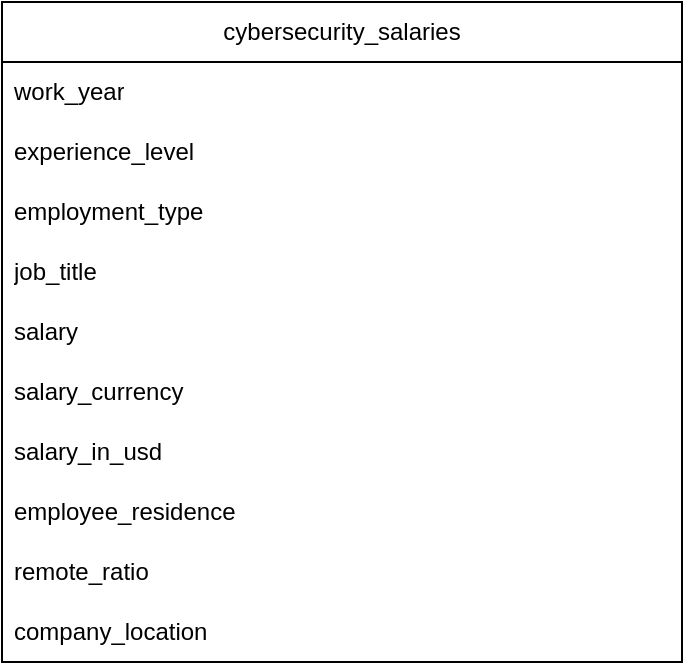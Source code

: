 <mxfile version="22.1.7" type="github">
  <diagram name="Page-1" id="NKdiyBeLt23gxt7Fk-Fc">
    <mxGraphModel dx="2074" dy="1150" grid="1" gridSize="10" guides="1" tooltips="1" connect="1" arrows="1" fold="1" page="1" pageScale="1" pageWidth="850" pageHeight="1100" math="0" shadow="0">
      <root>
        <mxCell id="0" />
        <mxCell id="1" parent="0" />
        <mxCell id="H0zLsSZXM8mPEe9U-tgN-2" value="cybersecurity_salaries" style="swimlane;fontStyle=0;childLayout=stackLayout;horizontal=1;startSize=30;horizontalStack=0;resizeParent=1;resizeParentMax=0;resizeLast=0;collapsible=1;marginBottom=0;whiteSpace=wrap;html=1;" parent="1" vertex="1">
          <mxGeometry x="10" y="30" width="340" height="330" as="geometry" />
        </mxCell>
        <mxCell id="H0zLsSZXM8mPEe9U-tgN-3" value="work_year" style="text;strokeColor=none;fillColor=none;align=left;verticalAlign=middle;spacingLeft=4;spacingRight=4;overflow=hidden;points=[[0,0.5],[1,0.5]];portConstraint=eastwest;rotatable=0;whiteSpace=wrap;html=1;" parent="H0zLsSZXM8mPEe9U-tgN-2" vertex="1">
          <mxGeometry y="30" width="340" height="30" as="geometry" />
        </mxCell>
        <mxCell id="H0zLsSZXM8mPEe9U-tgN-4" value="experience_level" style="text;strokeColor=none;fillColor=none;align=left;verticalAlign=middle;spacingLeft=4;spacingRight=4;overflow=hidden;points=[[0,0.5],[1,0.5]];portConstraint=eastwest;rotatable=0;whiteSpace=wrap;html=1;" parent="H0zLsSZXM8mPEe9U-tgN-2" vertex="1">
          <mxGeometry y="60" width="340" height="30" as="geometry" />
        </mxCell>
        <mxCell id="H0zLsSZXM8mPEe9U-tgN-6" value="employment_type" style="text;strokeColor=none;fillColor=none;align=left;verticalAlign=middle;spacingLeft=4;spacingRight=4;overflow=hidden;points=[[0,0.5],[1,0.5]];portConstraint=eastwest;rotatable=0;whiteSpace=wrap;html=1;" parent="H0zLsSZXM8mPEe9U-tgN-2" vertex="1">
          <mxGeometry y="90" width="340" height="30" as="geometry" />
        </mxCell>
        <mxCell id="H0zLsSZXM8mPEe9U-tgN-7" value="job_title" style="text;strokeColor=none;fillColor=none;align=left;verticalAlign=middle;spacingLeft=4;spacingRight=4;overflow=hidden;points=[[0,0.5],[1,0.5]];portConstraint=eastwest;rotatable=0;whiteSpace=wrap;html=1;" parent="H0zLsSZXM8mPEe9U-tgN-2" vertex="1">
          <mxGeometry y="120" width="340" height="30" as="geometry" />
        </mxCell>
        <mxCell id="H0zLsSZXM8mPEe9U-tgN-8" value="salary" style="text;strokeColor=none;fillColor=none;align=left;verticalAlign=middle;spacingLeft=4;spacingRight=4;overflow=hidden;points=[[0,0.5],[1,0.5]];portConstraint=eastwest;rotatable=0;whiteSpace=wrap;html=1;" parent="H0zLsSZXM8mPEe9U-tgN-2" vertex="1">
          <mxGeometry y="150" width="340" height="30" as="geometry" />
        </mxCell>
        <mxCell id="H0zLsSZXM8mPEe9U-tgN-9" value="salary_currency" style="text;strokeColor=none;fillColor=none;align=left;verticalAlign=middle;spacingLeft=4;spacingRight=4;overflow=hidden;points=[[0,0.5],[1,0.5]];portConstraint=eastwest;rotatable=0;whiteSpace=wrap;html=1;" parent="H0zLsSZXM8mPEe9U-tgN-2" vertex="1">
          <mxGeometry y="180" width="340" height="30" as="geometry" />
        </mxCell>
        <mxCell id="H0zLsSZXM8mPEe9U-tgN-10" value="salary_in_usd" style="text;strokeColor=none;fillColor=none;align=left;verticalAlign=middle;spacingLeft=4;spacingRight=4;overflow=hidden;points=[[0,0.5],[1,0.5]];portConstraint=eastwest;rotatable=0;whiteSpace=wrap;html=1;" parent="H0zLsSZXM8mPEe9U-tgN-2" vertex="1">
          <mxGeometry y="210" width="340" height="30" as="geometry" />
        </mxCell>
        <mxCell id="H0zLsSZXM8mPEe9U-tgN-11" value="employee_residence" style="text;strokeColor=none;fillColor=none;align=left;verticalAlign=middle;spacingLeft=4;spacingRight=4;overflow=hidden;points=[[0,0.5],[1,0.5]];portConstraint=eastwest;rotatable=0;whiteSpace=wrap;html=1;" parent="H0zLsSZXM8mPEe9U-tgN-2" vertex="1">
          <mxGeometry y="240" width="340" height="30" as="geometry" />
        </mxCell>
        <mxCell id="H0zLsSZXM8mPEe9U-tgN-12" value="remote_ratio" style="text;strokeColor=none;fillColor=none;align=left;verticalAlign=middle;spacingLeft=4;spacingRight=4;overflow=hidden;points=[[0,0.5],[1,0.5]];portConstraint=eastwest;rotatable=0;whiteSpace=wrap;html=1;" parent="H0zLsSZXM8mPEe9U-tgN-2" vertex="1">
          <mxGeometry y="270" width="340" height="30" as="geometry" />
        </mxCell>
        <mxCell id="H0zLsSZXM8mPEe9U-tgN-5" value="company_location" style="text;strokeColor=none;fillColor=none;align=left;verticalAlign=middle;spacingLeft=4;spacingRight=4;overflow=hidden;points=[[0,0.5],[1,0.5]];portConstraint=eastwest;rotatable=0;whiteSpace=wrap;html=1;" parent="H0zLsSZXM8mPEe9U-tgN-2" vertex="1">
          <mxGeometry y="300" width="340" height="30" as="geometry" />
        </mxCell>
      </root>
    </mxGraphModel>
  </diagram>
</mxfile>
